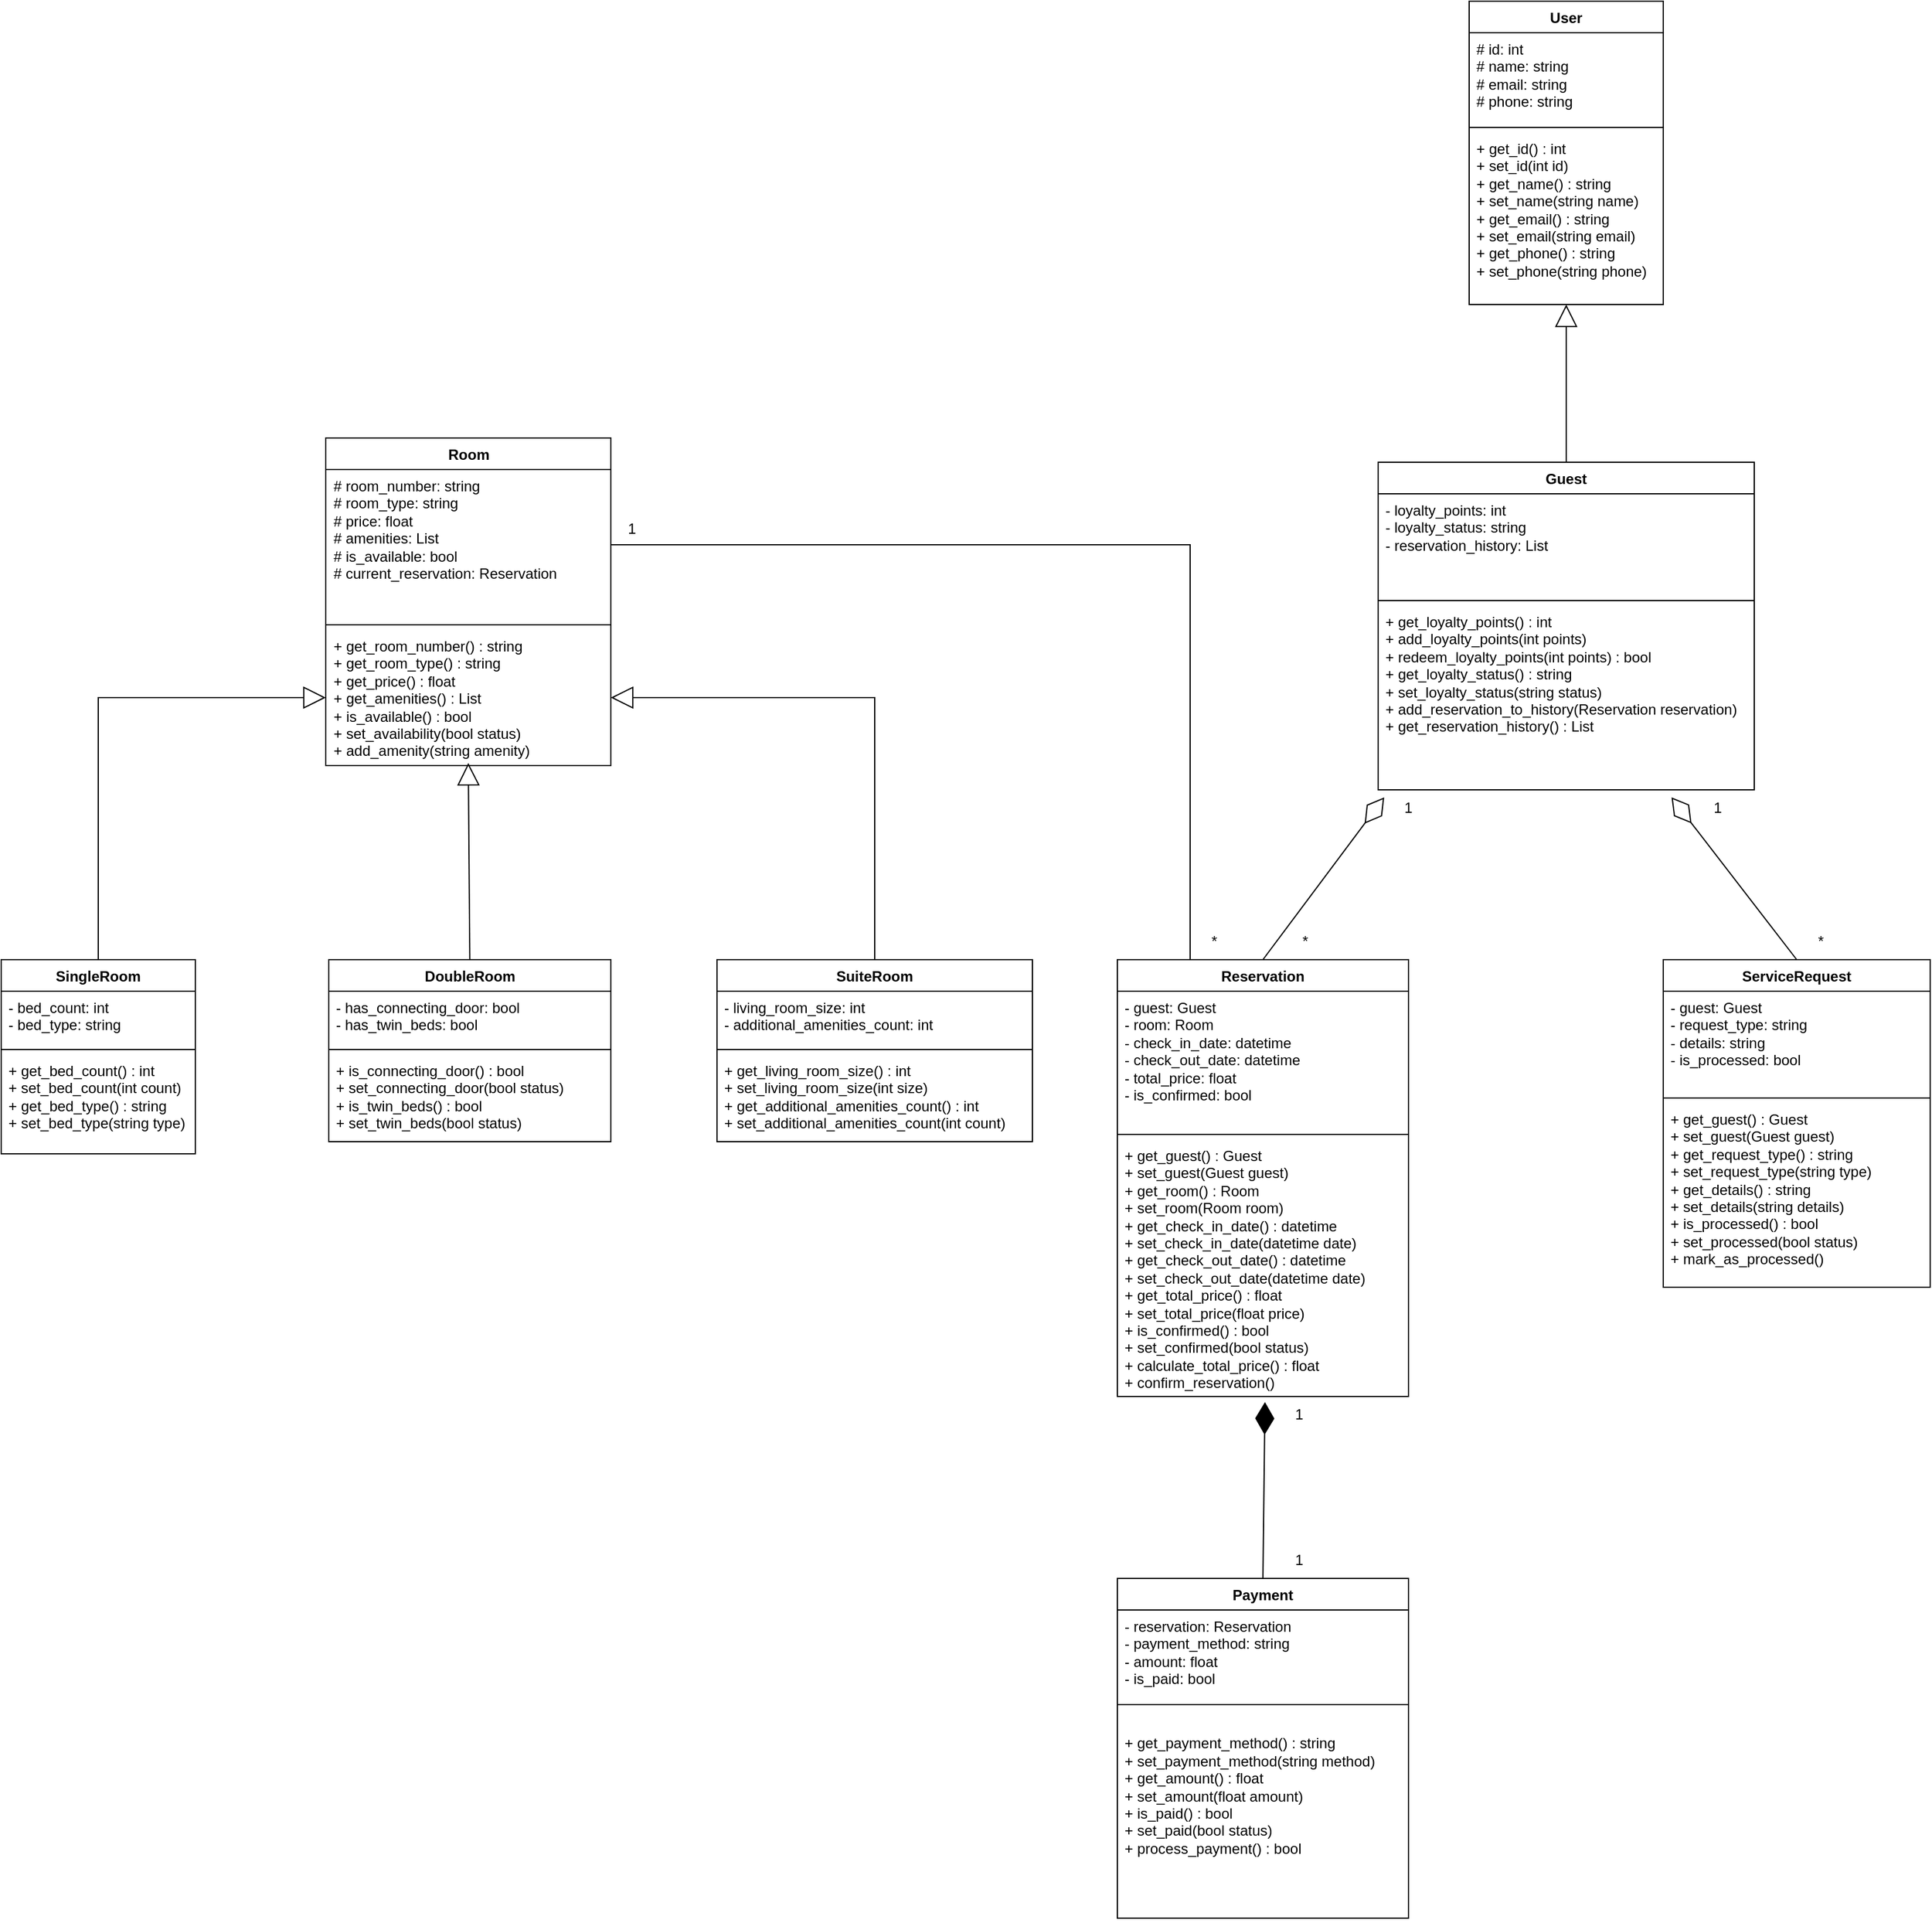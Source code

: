 <mxfile version="26.1.0">
  <diagram name="Page-1" id="gzs7xiUkqpnx0vF_ZD6V">
    <mxGraphModel dx="1366" dy="663" grid="1" gridSize="10" guides="1" tooltips="1" connect="1" arrows="1" fold="1" page="1" pageScale="1" pageWidth="850" pageHeight="1100" math="0" shadow="0">
      <root>
        <mxCell id="0" />
        <mxCell id="1" parent="0" />
        <mxCell id="pOYb6yWK2ZeGBrJ5QQIO-1" value="User" style="swimlane;fontStyle=1;align=center;verticalAlign=top;childLayout=stackLayout;horizontal=1;startSize=26;horizontalStack=0;resizeParent=1;resizeParentMax=0;resizeLast=0;collapsible=1;marginBottom=0;whiteSpace=wrap;html=1;" vertex="1" parent="1">
          <mxGeometry x="1380" y="30" width="160" height="250" as="geometry" />
        </mxCell>
        <mxCell id="pOYb6yWK2ZeGBrJ5QQIO-2" value="&lt;div&gt;# id: int&lt;/div&gt;&lt;div&gt;# name: string&lt;/div&gt;&lt;div&gt;# email: string&lt;/div&gt;&lt;div&gt;# phone: string&lt;/div&gt;" style="text;strokeColor=none;fillColor=none;align=left;verticalAlign=top;spacingLeft=4;spacingRight=4;overflow=hidden;rotatable=0;points=[[0,0.5],[1,0.5]];portConstraint=eastwest;whiteSpace=wrap;html=1;" vertex="1" parent="pOYb6yWK2ZeGBrJ5QQIO-1">
          <mxGeometry y="26" width="160" height="74" as="geometry" />
        </mxCell>
        <mxCell id="pOYb6yWK2ZeGBrJ5QQIO-3" value="" style="line;strokeWidth=1;fillColor=none;align=left;verticalAlign=middle;spacingTop=-1;spacingLeft=3;spacingRight=3;rotatable=0;labelPosition=right;points=[];portConstraint=eastwest;strokeColor=inherit;" vertex="1" parent="pOYb6yWK2ZeGBrJ5QQIO-1">
          <mxGeometry y="100" width="160" height="8" as="geometry" />
        </mxCell>
        <mxCell id="pOYb6yWK2ZeGBrJ5QQIO-4" value="&lt;div&gt;+ get_id() : int&lt;/div&gt;&lt;div&gt;+ set_id(int id)&lt;/div&gt;&lt;div&gt;+ get_name() : string&lt;/div&gt;&lt;div&gt;+ set_name(string name)&lt;/div&gt;&lt;div&gt;+ get_email() : string&lt;/div&gt;&lt;div&gt;+ set_email(string email)&lt;/div&gt;&lt;div&gt;+ get_phone() : string&lt;/div&gt;&lt;div&gt;+ set_phone(string phone)&lt;/div&gt;" style="text;strokeColor=none;fillColor=none;align=left;verticalAlign=top;spacingLeft=4;spacingRight=4;overflow=hidden;rotatable=0;points=[[0,0.5],[1,0.5]];portConstraint=eastwest;whiteSpace=wrap;html=1;" vertex="1" parent="pOYb6yWK2ZeGBrJ5QQIO-1">
          <mxGeometry y="108" width="160" height="142" as="geometry" />
        </mxCell>
        <mxCell id="pOYb6yWK2ZeGBrJ5QQIO-5" value="Guest" style="swimlane;fontStyle=1;align=center;verticalAlign=top;childLayout=stackLayout;horizontal=1;startSize=26;horizontalStack=0;resizeParent=1;resizeParentMax=0;resizeLast=0;collapsible=1;marginBottom=0;whiteSpace=wrap;html=1;" vertex="1" parent="1">
          <mxGeometry x="1305" y="410" width="310" height="270" as="geometry" />
        </mxCell>
        <mxCell id="pOYb6yWK2ZeGBrJ5QQIO-6" value="&lt;div&gt;- loyalty_points: int&lt;/div&gt;&lt;div&gt;- loyalty_status: string&lt;/div&gt;&lt;div&gt;- reservation_history: List&lt;/div&gt;" style="text;strokeColor=none;fillColor=none;align=left;verticalAlign=top;spacingLeft=4;spacingRight=4;overflow=hidden;rotatable=0;points=[[0,0.5],[1,0.5]];portConstraint=eastwest;whiteSpace=wrap;html=1;" vertex="1" parent="pOYb6yWK2ZeGBrJ5QQIO-5">
          <mxGeometry y="26" width="310" height="84" as="geometry" />
        </mxCell>
        <mxCell id="pOYb6yWK2ZeGBrJ5QQIO-7" value="" style="line;strokeWidth=1;fillColor=none;align=left;verticalAlign=middle;spacingTop=-1;spacingLeft=3;spacingRight=3;rotatable=0;labelPosition=right;points=[];portConstraint=eastwest;strokeColor=inherit;" vertex="1" parent="pOYb6yWK2ZeGBrJ5QQIO-5">
          <mxGeometry y="110" width="310" height="8" as="geometry" />
        </mxCell>
        <mxCell id="pOYb6yWK2ZeGBrJ5QQIO-8" value="&lt;div&gt;+ get_loyalty_points() : int&lt;/div&gt;&lt;div&gt;+ add_loyalty_points(int points)&lt;/div&gt;&lt;div&gt;+ redeem_loyalty_points(int points) : bool&lt;/div&gt;&lt;div&gt;+ get_loyalty_status() : string&lt;/div&gt;&lt;div&gt;+ set_loyalty_status(string status)&lt;/div&gt;&lt;div&gt;+ add_reservation_to_history(Reservation reservation)&lt;/div&gt;&lt;div&gt;+ get_reservation_history() : List&lt;/div&gt;&lt;div&gt;&lt;br&gt;&lt;/div&gt;" style="text;strokeColor=none;fillColor=none;align=left;verticalAlign=top;spacingLeft=4;spacingRight=4;overflow=hidden;rotatable=0;points=[[0,0.5],[1,0.5]];portConstraint=eastwest;whiteSpace=wrap;html=1;" vertex="1" parent="pOYb6yWK2ZeGBrJ5QQIO-5">
          <mxGeometry y="118" width="310" height="152" as="geometry" />
        </mxCell>
        <mxCell id="pOYb6yWK2ZeGBrJ5QQIO-9" value="Room" style="swimlane;fontStyle=1;align=center;verticalAlign=top;childLayout=stackLayout;horizontal=1;startSize=26;horizontalStack=0;resizeParent=1;resizeParentMax=0;resizeLast=0;collapsible=1;marginBottom=0;whiteSpace=wrap;html=1;" vertex="1" parent="1">
          <mxGeometry x="437.5" y="390" width="235" height="270" as="geometry" />
        </mxCell>
        <mxCell id="pOYb6yWK2ZeGBrJ5QQIO-10" value="&lt;div&gt;# room_number: string&lt;/div&gt;&lt;div&gt;# room_type: string&lt;/div&gt;&lt;div&gt;# price: float&lt;/div&gt;&lt;div&gt;# amenities: List&lt;/div&gt;&lt;div&gt;# is_available: bool&lt;/div&gt;&lt;div&gt;# current_reservation: Reservation&lt;/div&gt;" style="text;strokeColor=none;fillColor=none;align=left;verticalAlign=top;spacingLeft=4;spacingRight=4;overflow=hidden;rotatable=0;points=[[0,0.5],[1,0.5]];portConstraint=eastwest;whiteSpace=wrap;html=1;" vertex="1" parent="pOYb6yWK2ZeGBrJ5QQIO-9">
          <mxGeometry y="26" width="235" height="124" as="geometry" />
        </mxCell>
        <mxCell id="pOYb6yWK2ZeGBrJ5QQIO-11" value="" style="line;strokeWidth=1;fillColor=none;align=left;verticalAlign=middle;spacingTop=-1;spacingLeft=3;spacingRight=3;rotatable=0;labelPosition=right;points=[];portConstraint=eastwest;strokeColor=inherit;" vertex="1" parent="pOYb6yWK2ZeGBrJ5QQIO-9">
          <mxGeometry y="150" width="235" height="8" as="geometry" />
        </mxCell>
        <mxCell id="pOYb6yWK2ZeGBrJ5QQIO-12" value="&lt;div&gt;+ get_room_number() : string&lt;/div&gt;&lt;div&gt;+ get_room_type() : string&lt;/div&gt;&lt;div&gt;+ get_price() : float&lt;/div&gt;&lt;div&gt;+ get_amenities() : List&lt;/div&gt;&lt;div&gt;+ is_available() : bool&lt;/div&gt;&lt;div&gt;+ set_availability(bool status)&lt;/div&gt;&lt;div&gt;+ add_amenity(string amenity)&lt;/div&gt;&lt;div&gt;&lt;br&gt;&lt;/div&gt;" style="text;strokeColor=none;fillColor=none;align=left;verticalAlign=top;spacingLeft=4;spacingRight=4;overflow=hidden;rotatable=0;points=[[0,0.5],[1,0.5]];portConstraint=eastwest;whiteSpace=wrap;html=1;" vertex="1" parent="pOYb6yWK2ZeGBrJ5QQIO-9">
          <mxGeometry y="158" width="235" height="112" as="geometry" />
        </mxCell>
        <mxCell id="pOYb6yWK2ZeGBrJ5QQIO-13" value="SingleRoom" style="swimlane;fontStyle=1;align=center;verticalAlign=top;childLayout=stackLayout;horizontal=1;startSize=26;horizontalStack=0;resizeParent=1;resizeParentMax=0;resizeLast=0;collapsible=1;marginBottom=0;whiteSpace=wrap;html=1;" vertex="1" parent="1">
          <mxGeometry x="170" y="820" width="160" height="160" as="geometry" />
        </mxCell>
        <mxCell id="pOYb6yWK2ZeGBrJ5QQIO-14" value="&lt;div&gt;- bed_count: int&lt;/div&gt;&lt;div&gt;- bed_type: string&lt;/div&gt;" style="text;strokeColor=none;fillColor=none;align=left;verticalAlign=top;spacingLeft=4;spacingRight=4;overflow=hidden;rotatable=0;points=[[0,0.5],[1,0.5]];portConstraint=eastwest;whiteSpace=wrap;html=1;" vertex="1" parent="pOYb6yWK2ZeGBrJ5QQIO-13">
          <mxGeometry y="26" width="160" height="44" as="geometry" />
        </mxCell>
        <mxCell id="pOYb6yWK2ZeGBrJ5QQIO-15" value="" style="line;strokeWidth=1;fillColor=none;align=left;verticalAlign=middle;spacingTop=-1;spacingLeft=3;spacingRight=3;rotatable=0;labelPosition=right;points=[];portConstraint=eastwest;strokeColor=inherit;" vertex="1" parent="pOYb6yWK2ZeGBrJ5QQIO-13">
          <mxGeometry y="70" width="160" height="8" as="geometry" />
        </mxCell>
        <mxCell id="pOYb6yWK2ZeGBrJ5QQIO-16" value="&lt;div&gt;+ get_bed_count() : int&lt;/div&gt;&lt;div&gt;+ set_bed_count(int count)&lt;/div&gt;&lt;div&gt;+ get_bed_type() : string&lt;/div&gt;&lt;div&gt;+ set_bed_type(string type)&lt;/div&gt;" style="text;strokeColor=none;fillColor=none;align=left;verticalAlign=top;spacingLeft=4;spacingRight=4;overflow=hidden;rotatable=0;points=[[0,0.5],[1,0.5]];portConstraint=eastwest;whiteSpace=wrap;html=1;" vertex="1" parent="pOYb6yWK2ZeGBrJ5QQIO-13">
          <mxGeometry y="78" width="160" height="82" as="geometry" />
        </mxCell>
        <mxCell id="pOYb6yWK2ZeGBrJ5QQIO-17" value="DoubleRoom" style="swimlane;fontStyle=1;align=center;verticalAlign=top;childLayout=stackLayout;horizontal=1;startSize=26;horizontalStack=0;resizeParent=1;resizeParentMax=0;resizeLast=0;collapsible=1;marginBottom=0;whiteSpace=wrap;html=1;" vertex="1" parent="1">
          <mxGeometry x="440" y="820" width="232.5" height="150" as="geometry" />
        </mxCell>
        <mxCell id="pOYb6yWK2ZeGBrJ5QQIO-18" value="&lt;div&gt;- has_connecting_door: bool&lt;/div&gt;&lt;div&gt;- has_twin_beds: bool&lt;/div&gt;" style="text;strokeColor=none;fillColor=none;align=left;verticalAlign=top;spacingLeft=4;spacingRight=4;overflow=hidden;rotatable=0;points=[[0,0.5],[1,0.5]];portConstraint=eastwest;whiteSpace=wrap;html=1;" vertex="1" parent="pOYb6yWK2ZeGBrJ5QQIO-17">
          <mxGeometry y="26" width="232.5" height="44" as="geometry" />
        </mxCell>
        <mxCell id="pOYb6yWK2ZeGBrJ5QQIO-19" value="" style="line;strokeWidth=1;fillColor=none;align=left;verticalAlign=middle;spacingTop=-1;spacingLeft=3;spacingRight=3;rotatable=0;labelPosition=right;points=[];portConstraint=eastwest;strokeColor=inherit;" vertex="1" parent="pOYb6yWK2ZeGBrJ5QQIO-17">
          <mxGeometry y="70" width="232.5" height="8" as="geometry" />
        </mxCell>
        <mxCell id="pOYb6yWK2ZeGBrJ5QQIO-20" value="&lt;div&gt;+ is_connecting_door() : bool&lt;/div&gt;&lt;div&gt;+ set_connecting_door(bool status)&lt;/div&gt;&lt;div&gt;+ is_twin_beds() : bool&lt;/div&gt;&lt;div&gt;+ set_twin_beds(bool status)&lt;/div&gt;" style="text;strokeColor=none;fillColor=none;align=left;verticalAlign=top;spacingLeft=4;spacingRight=4;overflow=hidden;rotatable=0;points=[[0,0.5],[1,0.5]];portConstraint=eastwest;whiteSpace=wrap;html=1;" vertex="1" parent="pOYb6yWK2ZeGBrJ5QQIO-17">
          <mxGeometry y="78" width="232.5" height="72" as="geometry" />
        </mxCell>
        <mxCell id="pOYb6yWK2ZeGBrJ5QQIO-21" value="SuiteRoom" style="swimlane;fontStyle=1;align=center;verticalAlign=top;childLayout=stackLayout;horizontal=1;startSize=26;horizontalStack=0;resizeParent=1;resizeParentMax=0;resizeLast=0;collapsible=1;marginBottom=0;whiteSpace=wrap;html=1;" vertex="1" parent="1">
          <mxGeometry x="760" y="820" width="260" height="150" as="geometry" />
        </mxCell>
        <mxCell id="pOYb6yWK2ZeGBrJ5QQIO-22" value="&lt;div&gt;- living_room_size: int&lt;/div&gt;&lt;div&gt;- additional_amenities_count: int&lt;/div&gt;" style="text;strokeColor=none;fillColor=none;align=left;verticalAlign=top;spacingLeft=4;spacingRight=4;overflow=hidden;rotatable=0;points=[[0,0.5],[1,0.5]];portConstraint=eastwest;whiteSpace=wrap;html=1;" vertex="1" parent="pOYb6yWK2ZeGBrJ5QQIO-21">
          <mxGeometry y="26" width="260" height="44" as="geometry" />
        </mxCell>
        <mxCell id="pOYb6yWK2ZeGBrJ5QQIO-23" value="" style="line;strokeWidth=1;fillColor=none;align=left;verticalAlign=middle;spacingTop=-1;spacingLeft=3;spacingRight=3;rotatable=0;labelPosition=right;points=[];portConstraint=eastwest;strokeColor=inherit;" vertex="1" parent="pOYb6yWK2ZeGBrJ5QQIO-21">
          <mxGeometry y="70" width="260" height="8" as="geometry" />
        </mxCell>
        <mxCell id="pOYb6yWK2ZeGBrJ5QQIO-24" value="&lt;div&gt;+ get_living_room_size() : int&lt;/div&gt;&lt;div&gt;+ set_living_room_size(int size)&lt;/div&gt;&lt;div&gt;+ get_additional_amenities_count() : int&lt;/div&gt;&lt;div&gt;+ set_additional_amenities_count(int count)&lt;/div&gt;" style="text;strokeColor=none;fillColor=none;align=left;verticalAlign=top;spacingLeft=4;spacingRight=4;overflow=hidden;rotatable=0;points=[[0,0.5],[1,0.5]];portConstraint=eastwest;whiteSpace=wrap;html=1;" vertex="1" parent="pOYb6yWK2ZeGBrJ5QQIO-21">
          <mxGeometry y="78" width="260" height="72" as="geometry" />
        </mxCell>
        <mxCell id="pOYb6yWK2ZeGBrJ5QQIO-25" value="Reservation" style="swimlane;fontStyle=1;align=center;verticalAlign=top;childLayout=stackLayout;horizontal=1;startSize=26;horizontalStack=0;resizeParent=1;resizeParentMax=0;resizeLast=0;collapsible=1;marginBottom=0;whiteSpace=wrap;html=1;" vertex="1" parent="1">
          <mxGeometry x="1090" y="820" width="240" height="360" as="geometry" />
        </mxCell>
        <mxCell id="pOYb6yWK2ZeGBrJ5QQIO-26" value="&lt;div&gt;- guest: Guest&lt;/div&gt;&lt;div&gt;- room: Room&lt;/div&gt;&lt;div&gt;- check_in_date: datetime&lt;/div&gt;&lt;div&gt;- check_out_date: datetime&lt;/div&gt;&lt;div&gt;- total_price: float&lt;/div&gt;&lt;div&gt;- is_confirmed: bool&lt;/div&gt;" style="text;strokeColor=none;fillColor=none;align=left;verticalAlign=top;spacingLeft=4;spacingRight=4;overflow=hidden;rotatable=0;points=[[0,0.5],[1,0.5]];portConstraint=eastwest;whiteSpace=wrap;html=1;" vertex="1" parent="pOYb6yWK2ZeGBrJ5QQIO-25">
          <mxGeometry y="26" width="240" height="114" as="geometry" />
        </mxCell>
        <mxCell id="pOYb6yWK2ZeGBrJ5QQIO-27" value="" style="line;strokeWidth=1;fillColor=none;align=left;verticalAlign=middle;spacingTop=-1;spacingLeft=3;spacingRight=3;rotatable=0;labelPosition=right;points=[];portConstraint=eastwest;strokeColor=inherit;" vertex="1" parent="pOYb6yWK2ZeGBrJ5QQIO-25">
          <mxGeometry y="140" width="240" height="8" as="geometry" />
        </mxCell>
        <mxCell id="pOYb6yWK2ZeGBrJ5QQIO-28" value="&lt;div&gt;+ get_guest() : Guest&lt;/div&gt;&lt;div&gt;+ set_guest(Guest guest)&lt;/div&gt;&lt;div&gt;+ get_room() : Room&lt;/div&gt;&lt;div&gt;+ set_room(Room room)&lt;/div&gt;&lt;div&gt;+ get_check_in_date() : datetime&lt;/div&gt;&lt;div&gt;+ set_check_in_date(datetime date)&lt;/div&gt;&lt;div&gt;+ get_check_out_date() : datetime&lt;/div&gt;&lt;div&gt;+ set_check_out_date(datetime date)&lt;/div&gt;&lt;div&gt;+ get_total_price() : float&lt;/div&gt;&lt;div&gt;+ set_total_price(float price)&lt;/div&gt;&lt;div&gt;+ is_confirmed() : bool&lt;/div&gt;&lt;div&gt;+ set_confirmed(bool status)&lt;/div&gt;&lt;div&gt;+ calculate_total_price() : float&lt;/div&gt;&lt;div&gt;+ confirm_reservation()&lt;/div&gt;" style="text;strokeColor=none;fillColor=none;align=left;verticalAlign=top;spacingLeft=4;spacingRight=4;overflow=hidden;rotatable=0;points=[[0,0.5],[1,0.5]];portConstraint=eastwest;whiteSpace=wrap;html=1;" vertex="1" parent="pOYb6yWK2ZeGBrJ5QQIO-25">
          <mxGeometry y="148" width="240" height="212" as="geometry" />
        </mxCell>
        <mxCell id="pOYb6yWK2ZeGBrJ5QQIO-29" value="Payment" style="swimlane;fontStyle=1;align=center;verticalAlign=top;childLayout=stackLayout;horizontal=1;startSize=26;horizontalStack=0;resizeParent=1;resizeParentMax=0;resizeLast=0;collapsible=1;marginBottom=0;whiteSpace=wrap;html=1;" vertex="1" parent="1">
          <mxGeometry x="1090" y="1330" width="240" height="280" as="geometry" />
        </mxCell>
        <mxCell id="pOYb6yWK2ZeGBrJ5QQIO-30" value="&lt;div&gt;- reservation: Reservation&lt;/div&gt;&lt;div&gt;- payment_method: string&lt;/div&gt;&lt;div&gt;- amount: float&lt;/div&gt;&lt;div&gt;- is_paid: bool&lt;/div&gt;" style="text;strokeColor=none;fillColor=none;align=left;verticalAlign=top;spacingLeft=4;spacingRight=4;overflow=hidden;rotatable=0;points=[[0,0.5],[1,0.5]];portConstraint=eastwest;whiteSpace=wrap;html=1;" vertex="1" parent="pOYb6yWK2ZeGBrJ5QQIO-29">
          <mxGeometry y="26" width="240" height="74" as="geometry" />
        </mxCell>
        <mxCell id="pOYb6yWK2ZeGBrJ5QQIO-31" value="" style="line;strokeWidth=1;fillColor=none;align=left;verticalAlign=middle;spacingTop=-1;spacingLeft=3;spacingRight=3;rotatable=0;labelPosition=right;points=[];portConstraint=eastwest;strokeColor=inherit;" vertex="1" parent="pOYb6yWK2ZeGBrJ5QQIO-29">
          <mxGeometry y="100" width="240" height="8" as="geometry" />
        </mxCell>
        <mxCell id="pOYb6yWK2ZeGBrJ5QQIO-32" value="&lt;div&gt;&lt;br&gt;&lt;/div&gt;&lt;div&gt;+ get_payment_method() : string&lt;/div&gt;&lt;div&gt;+ set_payment_method(string method)&lt;/div&gt;&lt;div&gt;+ get_amount() : float&lt;/div&gt;&lt;div&gt;+ set_amount(float amount)&lt;/div&gt;&lt;div&gt;+ is_paid() : bool&lt;/div&gt;&lt;div&gt;+ set_paid(bool status)&lt;/div&gt;&lt;div&gt;+ process_payment() : bool&lt;/div&gt;" style="text;strokeColor=none;fillColor=none;align=left;verticalAlign=top;spacingLeft=4;spacingRight=4;overflow=hidden;rotatable=0;points=[[0,0.5],[1,0.5]];portConstraint=eastwest;whiteSpace=wrap;html=1;" vertex="1" parent="pOYb6yWK2ZeGBrJ5QQIO-29">
          <mxGeometry y="108" width="240" height="172" as="geometry" />
        </mxCell>
        <mxCell id="pOYb6yWK2ZeGBrJ5QQIO-33" value="ServiceRequest" style="swimlane;fontStyle=1;align=center;verticalAlign=top;childLayout=stackLayout;horizontal=1;startSize=26;horizontalStack=0;resizeParent=1;resizeParentMax=0;resizeLast=0;collapsible=1;marginBottom=0;whiteSpace=wrap;html=1;" vertex="1" parent="1">
          <mxGeometry x="1540" y="820" width="220" height="270" as="geometry" />
        </mxCell>
        <mxCell id="pOYb6yWK2ZeGBrJ5QQIO-34" value="&lt;div&gt;- guest: Guest&lt;/div&gt;&lt;div&gt;- request_type: string&lt;/div&gt;&lt;div&gt;- details: string&lt;/div&gt;&lt;div&gt;- is_processed: bool&lt;/div&gt;" style="text;strokeColor=none;fillColor=none;align=left;verticalAlign=top;spacingLeft=4;spacingRight=4;overflow=hidden;rotatable=0;points=[[0,0.5],[1,0.5]];portConstraint=eastwest;whiteSpace=wrap;html=1;" vertex="1" parent="pOYb6yWK2ZeGBrJ5QQIO-33">
          <mxGeometry y="26" width="220" height="84" as="geometry" />
        </mxCell>
        <mxCell id="pOYb6yWK2ZeGBrJ5QQIO-35" value="" style="line;strokeWidth=1;fillColor=none;align=left;verticalAlign=middle;spacingTop=-1;spacingLeft=3;spacingRight=3;rotatable=0;labelPosition=right;points=[];portConstraint=eastwest;strokeColor=inherit;" vertex="1" parent="pOYb6yWK2ZeGBrJ5QQIO-33">
          <mxGeometry y="110" width="220" height="8" as="geometry" />
        </mxCell>
        <mxCell id="pOYb6yWK2ZeGBrJ5QQIO-36" value="&lt;div&gt;+ get_guest() : Guest&lt;/div&gt;&lt;div&gt;+ set_guest(Guest guest)&lt;/div&gt;&lt;div&gt;+ get_request_type() : string&lt;/div&gt;&lt;div&gt;+ set_request_type(string type)&lt;/div&gt;&lt;div&gt;+ get_details() : string&lt;/div&gt;&lt;div&gt;+ set_details(string details)&lt;/div&gt;&lt;div&gt;+ is_processed() : bool&lt;/div&gt;&lt;div&gt;+ set_processed(bool status)&lt;/div&gt;&lt;div&gt;+ mark_as_processed()&lt;/div&gt;&lt;div&gt;&lt;br&gt;&lt;/div&gt;" style="text;strokeColor=none;fillColor=none;align=left;verticalAlign=top;spacingLeft=4;spacingRight=4;overflow=hidden;rotatable=0;points=[[0,0.5],[1,0.5]];portConstraint=eastwest;whiteSpace=wrap;html=1;" vertex="1" parent="pOYb6yWK2ZeGBrJ5QQIO-33">
          <mxGeometry y="118" width="220" height="152" as="geometry" />
        </mxCell>
        <mxCell id="pOYb6yWK2ZeGBrJ5QQIO-37" value="" style="endArrow=block;endSize=16;endFill=0;html=1;rounded=0;exitX=0.5;exitY=0;exitDx=0;exitDy=0;entryX=0;entryY=0.5;entryDx=0;entryDy=0;" edge="1" parent="1" source="pOYb6yWK2ZeGBrJ5QQIO-13" target="pOYb6yWK2ZeGBrJ5QQIO-12">
          <mxGeometry width="160" relative="1" as="geometry">
            <mxPoint x="480" y="950" as="sourcePoint" />
            <mxPoint x="640" y="950" as="targetPoint" />
            <Array as="points">
              <mxPoint x="250" y="604" />
            </Array>
          </mxGeometry>
        </mxCell>
        <mxCell id="pOYb6yWK2ZeGBrJ5QQIO-38" value="" style="endArrow=block;endSize=16;endFill=0;html=1;rounded=0;exitX=0.5;exitY=0;exitDx=0;exitDy=0;entryX=0.5;entryY=0.981;entryDx=0;entryDy=0;entryPerimeter=0;" edge="1" parent="1" source="pOYb6yWK2ZeGBrJ5QQIO-17" target="pOYb6yWK2ZeGBrJ5QQIO-12">
          <mxGeometry width="160" relative="1" as="geometry">
            <mxPoint x="480" y="950" as="sourcePoint" />
            <mxPoint x="640" y="950" as="targetPoint" />
          </mxGeometry>
        </mxCell>
        <mxCell id="pOYb6yWK2ZeGBrJ5QQIO-39" value="" style="endArrow=block;endSize=16;endFill=0;html=1;rounded=0;exitX=0.5;exitY=0;exitDx=0;exitDy=0;entryX=1;entryY=0.5;entryDx=0;entryDy=0;" edge="1" parent="1" source="pOYb6yWK2ZeGBrJ5QQIO-21" target="pOYb6yWK2ZeGBrJ5QQIO-12">
          <mxGeometry width="160" relative="1" as="geometry">
            <mxPoint x="566" y="830" as="sourcePoint" />
            <mxPoint x="565" y="668" as="targetPoint" />
            <Array as="points">
              <mxPoint x="890" y="604" />
            </Array>
          </mxGeometry>
        </mxCell>
        <mxCell id="pOYb6yWK2ZeGBrJ5QQIO-40" value="" style="endArrow=block;endSize=16;endFill=0;html=1;rounded=0;exitX=0.5;exitY=0;exitDx=0;exitDy=0;" edge="1" parent="1" source="pOYb6yWK2ZeGBrJ5QQIO-5" target="pOYb6yWK2ZeGBrJ5QQIO-4">
          <mxGeometry width="160" relative="1" as="geometry">
            <mxPoint x="566" y="830" as="sourcePoint" />
            <mxPoint x="1190" y="390" as="targetPoint" />
          </mxGeometry>
        </mxCell>
        <mxCell id="pOYb6yWK2ZeGBrJ5QQIO-41" value="" style="endArrow=diamondThin;endFill=1;endSize=24;html=1;rounded=0;exitX=0.5;exitY=0;exitDx=0;exitDy=0;entryX=0.507;entryY=1.022;entryDx=0;entryDy=0;entryPerimeter=0;" edge="1" parent="1" source="pOYb6yWK2ZeGBrJ5QQIO-29" target="pOYb6yWK2ZeGBrJ5QQIO-28">
          <mxGeometry width="160" relative="1" as="geometry">
            <mxPoint x="480" y="1150" as="sourcePoint" />
            <mxPoint x="640" y="1150" as="targetPoint" />
          </mxGeometry>
        </mxCell>
        <mxCell id="pOYb6yWK2ZeGBrJ5QQIO-42" value="" style="endArrow=diamondThin;endFill=0;endSize=24;html=1;rounded=0;exitX=0.5;exitY=0;exitDx=0;exitDy=0;entryX=0.016;entryY=1.041;entryDx=0;entryDy=0;entryPerimeter=0;" edge="1" parent="1" source="pOYb6yWK2ZeGBrJ5QQIO-25" target="pOYb6yWK2ZeGBrJ5QQIO-8">
          <mxGeometry width="160" relative="1" as="geometry">
            <mxPoint x="1050" y="1150" as="sourcePoint" />
            <mxPoint x="1210" y="1150" as="targetPoint" />
          </mxGeometry>
        </mxCell>
        <mxCell id="pOYb6yWK2ZeGBrJ5QQIO-43" value="" style="endArrow=diamondThin;endFill=0;endSize=24;html=1;rounded=0;exitX=0.5;exitY=0;exitDx=0;exitDy=0;entryX=0.78;entryY=1.041;entryDx=0;entryDy=0;entryPerimeter=0;" edge="1" parent="1" source="pOYb6yWK2ZeGBrJ5QQIO-33" target="pOYb6yWK2ZeGBrJ5QQIO-8">
          <mxGeometry width="160" relative="1" as="geometry">
            <mxPoint x="1220" y="830" as="sourcePoint" />
            <mxPoint x="1320" y="696" as="targetPoint" />
          </mxGeometry>
        </mxCell>
        <mxCell id="pOYb6yWK2ZeGBrJ5QQIO-44" value="" style="endArrow=none;html=1;rounded=0;entryX=1;entryY=0.5;entryDx=0;entryDy=0;exitX=0.25;exitY=0;exitDx=0;exitDy=0;" edge="1" parent="1" source="pOYb6yWK2ZeGBrJ5QQIO-25" target="pOYb6yWK2ZeGBrJ5QQIO-10">
          <mxGeometry width="50" height="50" relative="1" as="geometry">
            <mxPoint x="1050" y="880" as="sourcePoint" />
            <mxPoint x="1100" y="830" as="targetPoint" />
            <Array as="points">
              <mxPoint x="1150" y="478" />
            </Array>
          </mxGeometry>
        </mxCell>
        <mxCell id="pOYb6yWK2ZeGBrJ5QQIO-45" value="1" style="text;html=1;align=center;verticalAlign=middle;whiteSpace=wrap;rounded=0;" vertex="1" parent="1">
          <mxGeometry x="1210" y="1180" width="60" height="30" as="geometry" />
        </mxCell>
        <mxCell id="pOYb6yWK2ZeGBrJ5QQIO-46" value="1" style="text;html=1;align=center;verticalAlign=middle;whiteSpace=wrap;rounded=0;" vertex="1" parent="1">
          <mxGeometry x="1210" y="1300" width="60" height="30" as="geometry" />
        </mxCell>
        <mxCell id="pOYb6yWK2ZeGBrJ5QQIO-47" value="1" style="text;html=1;align=center;verticalAlign=middle;whiteSpace=wrap;rounded=0;" vertex="1" parent="1">
          <mxGeometry x="1300" y="680" width="60" height="30" as="geometry" />
        </mxCell>
        <mxCell id="pOYb6yWK2ZeGBrJ5QQIO-48" value="1" style="text;html=1;align=center;verticalAlign=middle;whiteSpace=wrap;rounded=0;" vertex="1" parent="1">
          <mxGeometry x="1555" y="680" width="60" height="30" as="geometry" />
        </mxCell>
        <mxCell id="pOYb6yWK2ZeGBrJ5QQIO-49" value="*" style="text;html=1;align=center;verticalAlign=middle;whiteSpace=wrap;rounded=0;" vertex="1" parent="1">
          <mxGeometry x="1215" y="790" width="60" height="30" as="geometry" />
        </mxCell>
        <mxCell id="pOYb6yWK2ZeGBrJ5QQIO-50" value="*" style="text;html=1;align=center;verticalAlign=middle;whiteSpace=wrap;rounded=0;" vertex="1" parent="1">
          <mxGeometry x="1640" y="790" width="60" height="30" as="geometry" />
        </mxCell>
        <mxCell id="pOYb6yWK2ZeGBrJ5QQIO-51" value="1" style="text;html=1;align=center;verticalAlign=middle;whiteSpace=wrap;rounded=0;" vertex="1" parent="1">
          <mxGeometry x="660" y="450" width="60" height="30" as="geometry" />
        </mxCell>
        <mxCell id="pOYb6yWK2ZeGBrJ5QQIO-52" value="*" style="text;html=1;align=center;verticalAlign=middle;whiteSpace=wrap;rounded=0;" vertex="1" parent="1">
          <mxGeometry x="1140" y="790" width="60" height="30" as="geometry" />
        </mxCell>
      </root>
    </mxGraphModel>
  </diagram>
</mxfile>
